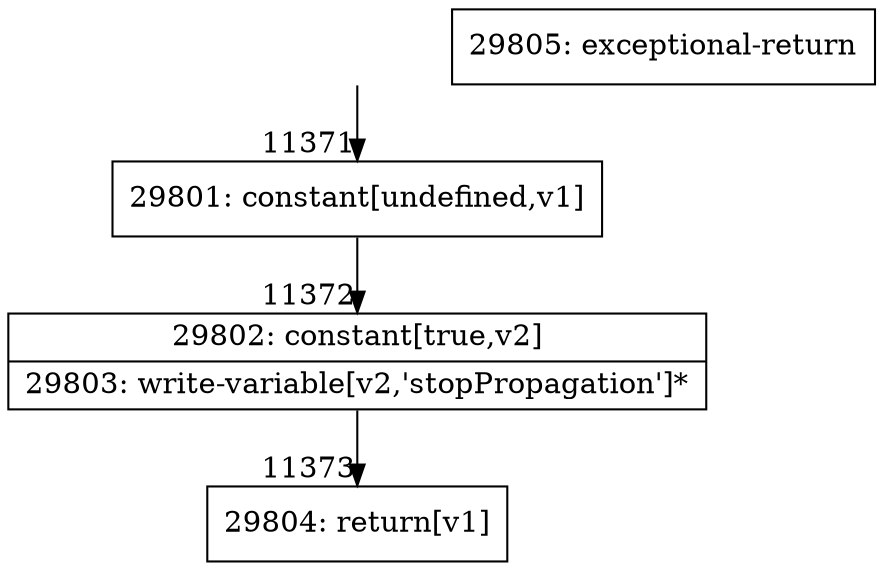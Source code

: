 digraph {
rankdir="TD"
BB_entry876[shape=none,label=""];
BB_entry876 -> BB11371 [tailport=s, headport=n, headlabel="    11371"]
BB11371 [shape=record label="{29801: constant[undefined,v1]}" ] 
BB11371 -> BB11372 [tailport=s, headport=n, headlabel="      11372"]
BB11372 [shape=record label="{29802: constant[true,v2]|29803: write-variable[v2,'stopPropagation']*}" ] 
BB11372 -> BB11373 [tailport=s, headport=n, headlabel="      11373"]
BB11373 [shape=record label="{29804: return[v1]}" ] 
BB11374 [shape=record label="{29805: exceptional-return}" ] 
//#$~ 16071
}
